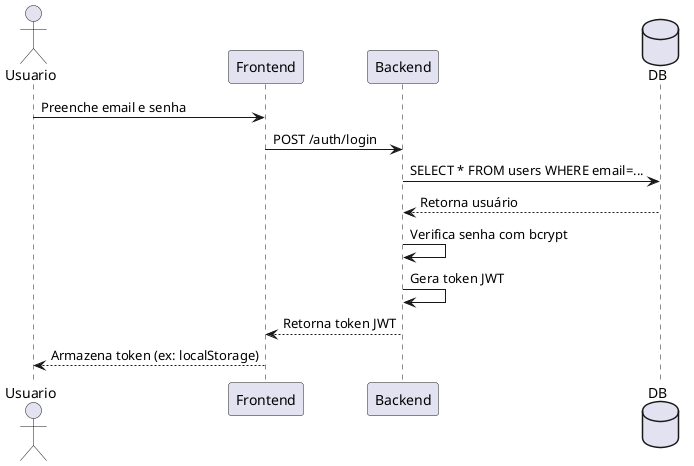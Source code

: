 @startuml
actor Usuario
participant "Frontend" as Front
participant "Backend" as Back
database "DB" as DB

Usuario -> Front : Preenche email e senha
Front -> Back : POST /auth/login
Back -> DB : SELECT * FROM users WHERE email=...
DB --> Back : Retorna usuário
Back -> Back : Verifica senha com bcrypt
Back -> Back : Gera token JWT
Back --> Front : Retorna token JWT
Front --> Usuario : Armazena token (ex: localStorage)
@enduml
